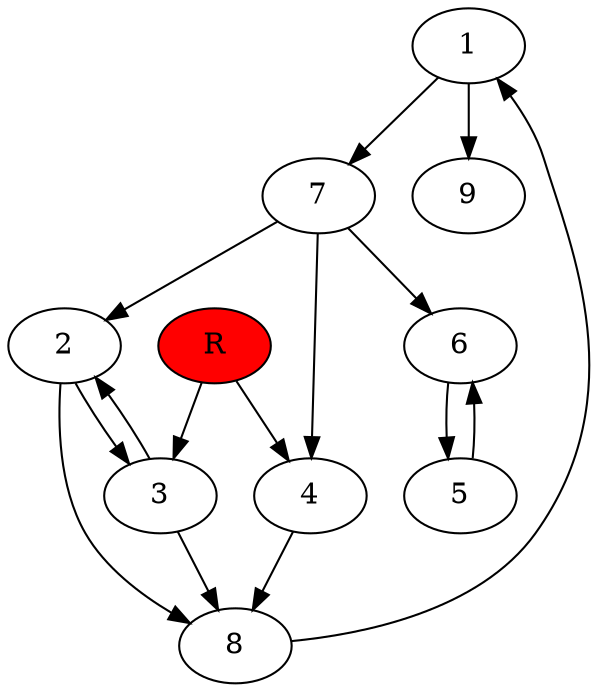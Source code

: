 digraph prb17845 {
	1
	2
	3
	4
	5
	6
	7
	8
	R [fillcolor="#ff0000" style=filled]
	1 -> 7
	1 -> 9
	2 -> 3
	2 -> 8
	3 -> 2
	3 -> 8
	4 -> 8
	5 -> 6
	6 -> 5
	7 -> 2
	7 -> 4
	7 -> 6
	8 -> 1
	R -> 3
	R -> 4
}

